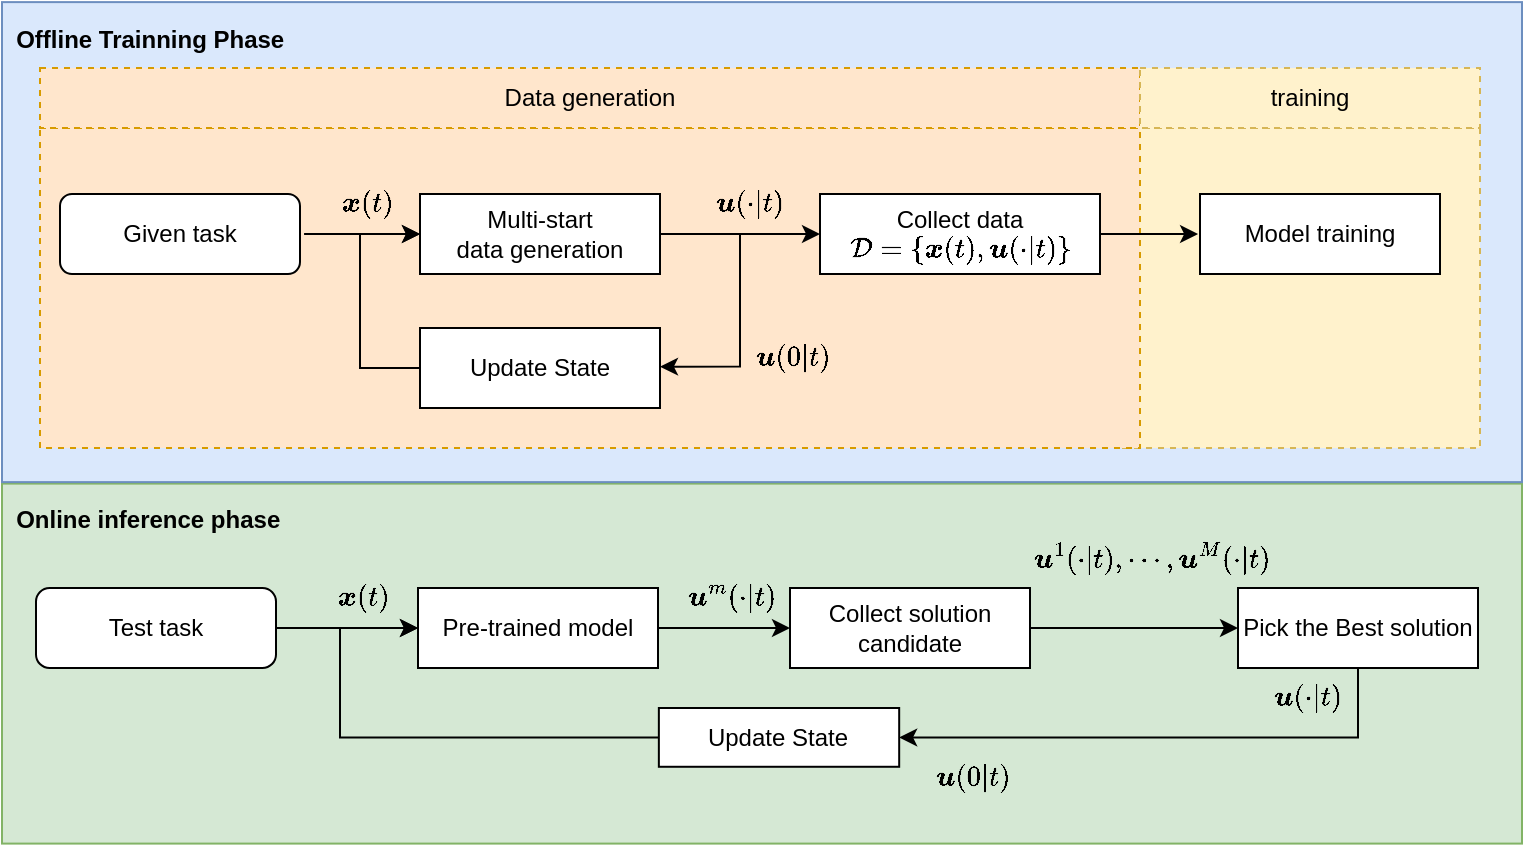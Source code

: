 <mxfile version="24.8.6">
  <diagram name="Page-1" id="e3gkD7dYZ0ZkzzBCNV1E">
    <mxGraphModel dx="3216" dy="857" grid="1" gridSize="10" guides="1" tooltips="1" connect="1" arrows="1" fold="1" page="1" pageScale="1" pageWidth="827" pageHeight="1169" math="1" shadow="0">
      <root>
        <mxCell id="0" />
        <mxCell id="1" parent="0" />
        <mxCell id="9mTSWFHz8PvkYDLNYMSd-1" value="" style="group" parent="1" vertex="1" connectable="0">
          <mxGeometry x="-1410" y="400" width="765" height="180" as="geometry" />
        </mxCell>
        <mxCell id="9mTSWFHz8PvkYDLNYMSd-2" value="&lt;h2&gt;&lt;br&gt;&lt;/h2&gt;" style="rounded=0;whiteSpace=wrap;html=1;labelBackgroundColor=none;fillColor=#d5e8d4;strokeColor=#82b366;align=left;" parent="9mTSWFHz8PvkYDLNYMSd-1" vertex="1">
          <mxGeometry y="-2.204" width="760" height="180" as="geometry" />
        </mxCell>
        <mxCell id="9mTSWFHz8PvkYDLNYMSd-3" value="Online inference phase" style="text;align=left;verticalAlign=middle;resizable=0;points=[];autosize=1;strokeColor=none;fillColor=none;labelBackgroundColor=none;labelBorderColor=none;fontColor=default;fontStyle=1" parent="9mTSWFHz8PvkYDLNYMSd-1" vertex="1">
          <mxGeometry x="5.073" width="150" height="30" as="geometry" />
        </mxCell>
        <mxCell id="9mTSWFHz8PvkYDLNYMSd-4" value="Update State" style="rounded=0;whiteSpace=wrap;html=1;labelBackgroundColor=none;glass=0;shadow=0;" parent="9mTSWFHz8PvkYDLNYMSd-1" vertex="1">
          <mxGeometry x="328.432" y="110.0" width="120.158" height="29.388" as="geometry" />
        </mxCell>
        <mxCell id="3uNPWDbjrMs0_n17cbbF-1" value="&lt;div style=&quot;&quot;&gt;$$\boldsymbol&amp;nbsp;{x}(t)$$&lt;/div&gt;" style="text;html=1;align=center;verticalAlign=middle;resizable=0;points=[];autosize=1;strokeColor=none;fillColor=none;" vertex="1" parent="9mTSWFHz8PvkYDLNYMSd-1">
          <mxGeometry x="110" y="40" width="140" height="30" as="geometry" />
        </mxCell>
        <mxCell id="3uNPWDbjrMs0_n17cbbF-2" value="&lt;div style=&quot;&quot;&gt;$$\boldsymbol&amp;nbsp;{u}^m(\cdot|t)$$&lt;/div&gt;" style="text;html=1;align=center;verticalAlign=middle;resizable=0;points=[];autosize=1;strokeColor=none;fillColor=none;" vertex="1" parent="9mTSWFHz8PvkYDLNYMSd-1">
          <mxGeometry x="270" y="40" width="190" height="30" as="geometry" />
        </mxCell>
        <mxCell id="9mTSWFHz8PvkYDLNYMSd-35" value="&lt;div style=&quot;&quot;&gt;$$\boldsymbol&amp;nbsp;{u}^{1}(\cdot|t), \cdots, \boldsymbol{u}^{M}(\cdot|t)$$&lt;/div&gt;" style="text;html=1;align=center;verticalAlign=middle;resizable=0;points=[];autosize=1;strokeColor=none;fillColor=none;" parent="9mTSWFHz8PvkYDLNYMSd-1" vertex="1">
          <mxGeometry x="385" y="20" width="380" height="30" as="geometry" />
        </mxCell>
        <mxCell id="3uNPWDbjrMs0_n17cbbF-3" value="&lt;div style=&quot;&quot;&gt;$$\boldsymbol&amp;nbsp;{u}(0|t)$$&lt;/div&gt;" style="text;html=1;align=center;verticalAlign=middle;resizable=0;points=[];autosize=1;strokeColor=none;fillColor=none;" vertex="1" parent="9mTSWFHz8PvkYDLNYMSd-1">
          <mxGeometry x="410" y="130" width="150" height="30" as="geometry" />
        </mxCell>
        <mxCell id="9mTSWFHz8PvkYDLNYMSd-5" value="" style="group" parent="1" vertex="1" connectable="0">
          <mxGeometry x="-1410" y="160" width="760" height="240" as="geometry" />
        </mxCell>
        <mxCell id="9mTSWFHz8PvkYDLNYMSd-6" value="&lt;h2&gt;&lt;br&gt;&lt;/h2&gt;" style="rounded=0;whiteSpace=wrap;html=1;labelBackgroundColor=none;fillColor=#dae8fc;strokeColor=#6c8ebf;align=left;" parent="9mTSWFHz8PvkYDLNYMSd-5" vertex="1">
          <mxGeometry y="-2.939" width="760" height="240" as="geometry" />
        </mxCell>
        <mxCell id="9mTSWFHz8PvkYDLNYMSd-7" value="Offline Trainning Phase" style="text;align=left;verticalAlign=middle;resizable=0;points=[];autosize=1;strokeColor=none;fillColor=none;labelBackgroundColor=none;labelBorderColor=none;fontColor=default;fontStyle=1" parent="9mTSWFHz8PvkYDLNYMSd-5" vertex="1">
          <mxGeometry x="5.073" width="150" height="30" as="geometry" />
        </mxCell>
        <mxCell id="9mTSWFHz8PvkYDLNYMSd-8" value="" style="rounded=0;whiteSpace=wrap;html=1;labelBackgroundColor=none;dashed=1;fillColor=#fff2cc;strokeColor=#d6b656;" parent="1" vertex="1">
          <mxGeometry x="-851" y="220" width="180" height="160" as="geometry" />
        </mxCell>
        <mxCell id="9mTSWFHz8PvkYDLNYMSd-9" value="" style="rounded=0;whiteSpace=wrap;html=1;labelBackgroundColor=none;dashed=1;fillColor=#ffe6cc;strokeColor=#d79b00;" parent="1" vertex="1">
          <mxGeometry x="-1391" y="220" width="550" height="160" as="geometry" />
        </mxCell>
        <mxCell id="9mTSWFHz8PvkYDLNYMSd-10" style="edgeStyle=orthogonalEdgeStyle;rounded=0;orthogonalLoop=1;jettySize=auto;html=1;exitX=1;exitY=0.5;exitDx=0;exitDy=0;entryX=0;entryY=0.5;entryDx=0;entryDy=0;" parent="1" source="9mTSWFHz8PvkYDLNYMSd-11" target="9mTSWFHz8PvkYDLNYMSd-18" edge="1">
          <mxGeometry relative="1" as="geometry" />
        </mxCell>
        <mxCell id="9mTSWFHz8PvkYDLNYMSd-11" value="Test task" style="rounded=1;whiteSpace=wrap;html=1;labelBackgroundColor=none;gradientColor=none;arcSize=17;" parent="1" vertex="1">
          <mxGeometry x="-1393" y="450" width="120" height="40" as="geometry" />
        </mxCell>
        <mxCell id="9mTSWFHz8PvkYDLNYMSd-12" value="Given task" style="rounded=1;whiteSpace=wrap;html=1;labelBackgroundColor=none;" parent="1" vertex="1">
          <mxGeometry x="-1381" y="253" width="120" height="40" as="geometry" />
        </mxCell>
        <mxCell id="9mTSWFHz8PvkYDLNYMSd-13" value="Multi-start &lt;br&gt;data generation" style="rounded=0;whiteSpace=wrap;html=1;labelBackgroundColor=none;" parent="1" vertex="1">
          <mxGeometry x="-1201" y="253" width="120" height="40" as="geometry" />
        </mxCell>
        <mxCell id="9mTSWFHz8PvkYDLNYMSd-14" value="Update State" style="rounded=0;whiteSpace=wrap;html=1;labelBackgroundColor=none;" parent="1" vertex="1">
          <mxGeometry x="-1201" y="320" width="120" height="40" as="geometry" />
        </mxCell>
        <mxCell id="9mTSWFHz8PvkYDLNYMSd-15" value="Collect data&lt;div&gt;&lt;br&gt;&lt;/div&gt;" style="rounded=0;whiteSpace=wrap;html=1;labelBackgroundColor=none;" parent="1" vertex="1">
          <mxGeometry x="-1001" y="253" width="140" height="40" as="geometry" />
        </mxCell>
        <mxCell id="9mTSWFHz8PvkYDLNYMSd-16" value="Model training" style="rounded=0;whiteSpace=wrap;html=1;labelBackgroundColor=none;" parent="1" vertex="1">
          <mxGeometry x="-811" y="253" width="120" height="40" as="geometry" />
        </mxCell>
        <mxCell id="9mTSWFHz8PvkYDLNYMSd-17" style="edgeStyle=orthogonalEdgeStyle;rounded=0;orthogonalLoop=1;jettySize=auto;html=1;exitX=1;exitY=0.5;exitDx=0;exitDy=0;entryX=0;entryY=0.5;entryDx=0;entryDy=0;" parent="1" source="9mTSWFHz8PvkYDLNYMSd-18" target="9mTSWFHz8PvkYDLNYMSd-20" edge="1">
          <mxGeometry relative="1" as="geometry" />
        </mxCell>
        <mxCell id="9mTSWFHz8PvkYDLNYMSd-18" value="Pre-trained model" style="rounded=0;whiteSpace=wrap;html=1;labelBackgroundColor=none;" parent="1" vertex="1">
          <mxGeometry x="-1202" y="450" width="120" height="40" as="geometry" />
        </mxCell>
        <mxCell id="9mTSWFHz8PvkYDLNYMSd-19" style="edgeStyle=orthogonalEdgeStyle;rounded=0;orthogonalLoop=1;jettySize=auto;html=1;exitX=1;exitY=0.5;exitDx=0;exitDy=0;" parent="1" source="9mTSWFHz8PvkYDLNYMSd-20" target="9mTSWFHz8PvkYDLNYMSd-22" edge="1">
          <mxGeometry relative="1" as="geometry" />
        </mxCell>
        <mxCell id="9mTSWFHz8PvkYDLNYMSd-20" value="Collect solution candidate" style="rounded=0;whiteSpace=wrap;html=1;labelBackgroundColor=none;" parent="1" vertex="1">
          <mxGeometry x="-1016" y="450" width="120" height="40" as="geometry" />
        </mxCell>
        <mxCell id="9mTSWFHz8PvkYDLNYMSd-21" style="edgeStyle=orthogonalEdgeStyle;rounded=0;orthogonalLoop=1;jettySize=auto;html=1;exitX=0.5;exitY=1;exitDx=0;exitDy=0;entryX=1;entryY=0.5;entryDx=0;entryDy=0;" parent="1" source="9mTSWFHz8PvkYDLNYMSd-22" target="9mTSWFHz8PvkYDLNYMSd-4" edge="1">
          <mxGeometry relative="1" as="geometry" />
        </mxCell>
        <mxCell id="9mTSWFHz8PvkYDLNYMSd-22" value="Pick the Best solution" style="rounded=0;whiteSpace=wrap;html=1;labelBackgroundColor=none;" parent="1" vertex="1">
          <mxGeometry x="-792" y="450" width="120" height="40" as="geometry" />
        </mxCell>
        <mxCell id="9mTSWFHz8PvkYDLNYMSd-23" value="" style="endArrow=classic;html=1;rounded=0;exitX=1.017;exitY=0.5;exitDx=0;exitDy=0;exitPerimeter=0;entryX=0;entryY=0.5;entryDx=0;entryDy=0;entryPerimeter=0;" parent="1" source="9mTSWFHz8PvkYDLNYMSd-12" target="9mTSWFHz8PvkYDLNYMSd-13" edge="1">
          <mxGeometry width="50" height="50" relative="1" as="geometry">
            <mxPoint x="-1261" y="303" as="sourcePoint" />
            <mxPoint x="-1211" y="253" as="targetPoint" />
          </mxGeometry>
        </mxCell>
        <mxCell id="9mTSWFHz8PvkYDLNYMSd-24" value="" style="endArrow=classic;html=1;rounded=0;exitX=1;exitY=0.5;exitDx=0;exitDy=0;exitPerimeter=0;entryX=0;entryY=0.5;entryDx=0;entryDy=0;entryPerimeter=0;" parent="1" source="9mTSWFHz8PvkYDLNYMSd-13" target="9mTSWFHz8PvkYDLNYMSd-15" edge="1">
          <mxGeometry width="50" height="50" relative="1" as="geometry">
            <mxPoint x="-1121" y="393" as="sourcePoint" />
            <mxPoint x="-1021" y="273" as="targetPoint" />
          </mxGeometry>
        </mxCell>
        <mxCell id="9mTSWFHz8PvkYDLNYMSd-25" value="&lt;div style=&quot;&quot;&gt;$$\boldsymbol&amp;nbsp;{x}(t)$$&lt;/div&gt;" style="text;html=1;align=center;verticalAlign=middle;resizable=0;points=[];autosize=1;strokeColor=none;fillColor=none;" parent="1" vertex="1">
          <mxGeometry x="-1298" y="243" width="140" height="30" as="geometry" />
        </mxCell>
        <mxCell id="9mTSWFHz8PvkYDLNYMSd-26" value="&lt;div style=&quot;&quot;&gt;$$\boldsymbol&amp;nbsp;{u}(\cdot|t)$$&lt;/div&gt;" style="text;html=1;align=center;verticalAlign=middle;resizable=0;points=[];autosize=1;strokeColor=none;fillColor=none;" parent="1" vertex="1">
          <mxGeometry x="-1121" y="243" width="170" height="30" as="geometry" />
        </mxCell>
        <mxCell id="9mTSWFHz8PvkYDLNYMSd-27" value="" style="endArrow=classic;html=1;rounded=0;exitX=1;exitY=0.5;exitDx=0;exitDy=0;exitPerimeter=0;edgeStyle=orthogonalEdgeStyle;entryX=1;entryY=0.483;entryDx=0;entryDy=0;entryPerimeter=0;" parent="1" source="9mTSWFHz8PvkYDLNYMSd-13" target="9mTSWFHz8PvkYDLNYMSd-14" edge="1">
          <mxGeometry width="50" height="50" relative="1" as="geometry">
            <mxPoint x="-871" y="493" as="sourcePoint" />
            <mxPoint x="-821" y="443" as="targetPoint" />
            <Array as="points">
              <mxPoint x="-1041" y="273" />
              <mxPoint x="-1041" y="339" />
            </Array>
          </mxGeometry>
        </mxCell>
        <mxCell id="9mTSWFHz8PvkYDLNYMSd-28" value="" style="endArrow=classic;html=1;rounded=0;exitX=0;exitY=0.5;exitDx=0;exitDy=0;exitPerimeter=0;edgeStyle=orthogonalEdgeStyle;entryX=0;entryY=0.5;entryDx=0;entryDy=0;entryPerimeter=0;" parent="1" source="9mTSWFHz8PvkYDLNYMSd-14" target="9mTSWFHz8PvkYDLNYMSd-13" edge="1">
          <mxGeometry width="50" height="50" relative="1" as="geometry">
            <mxPoint x="-871" y="493" as="sourcePoint" />
            <mxPoint x="-1231" y="303" as="targetPoint" />
            <Array as="points">
              <mxPoint x="-1231" y="340" />
              <mxPoint x="-1231" y="273" />
            </Array>
          </mxGeometry>
        </mxCell>
        <mxCell id="9mTSWFHz8PvkYDLNYMSd-29" value="" style="endArrow=classic;html=1;rounded=0;exitX=1;exitY=0.5;exitDx=0;exitDy=0;exitPerimeter=0;entryX=-0.008;entryY=0.5;entryDx=0;entryDy=0;entryPerimeter=0;" parent="1" source="9mTSWFHz8PvkYDLNYMSd-15" target="9mTSWFHz8PvkYDLNYMSd-16" edge="1">
          <mxGeometry width="50" height="50" relative="1" as="geometry">
            <mxPoint x="-831" y="323" as="sourcePoint" />
            <mxPoint x="-781" y="273" as="targetPoint" />
          </mxGeometry>
        </mxCell>
        <mxCell id="9mTSWFHz8PvkYDLNYMSd-30" value="" style="group" parent="1" vertex="1" connectable="0">
          <mxGeometry x="-1391" y="180" width="720" height="30" as="geometry" />
        </mxCell>
        <mxCell id="9mTSWFHz8PvkYDLNYMSd-31" value="Data generation" style="rounded=0;whiteSpace=wrap;html=1;labelBackgroundColor=none;dashed=1;fillColor=#ffe6cc;strokeColor=#d79b00;" parent="9mTSWFHz8PvkYDLNYMSd-30" vertex="1">
          <mxGeometry y="10" width="550" height="30" as="geometry" />
        </mxCell>
        <mxCell id="9mTSWFHz8PvkYDLNYMSd-32" value="training" style="rounded=0;whiteSpace=wrap;html=1;labelBackgroundColor=none;dashed=1;fillColor=#fff2cc;strokeColor=#d6b656;" parent="9mTSWFHz8PvkYDLNYMSd-30" vertex="1">
          <mxGeometry x="550" y="10" width="170" height="30" as="geometry" />
        </mxCell>
        <mxCell id="9mTSWFHz8PvkYDLNYMSd-33" value="&lt;span style=&quot;text-wrap: wrap;&quot;&gt;$$\mathcal{D}=\{\boldsymbol{x}(t),\boldsymbol{u}(\cdot|t)\}$$&lt;/span&gt;" style="text;html=1;align=center;verticalAlign=middle;resizable=0;points=[];autosize=1;strokeColor=none;fillColor=none;" parent="1" vertex="1">
          <mxGeometry x="-1106" y="266" width="350" height="30" as="geometry" />
        </mxCell>
        <mxCell id="9mTSWFHz8PvkYDLNYMSd-37" value="&lt;div style=&quot;&quot;&gt;$$\boldsymbol&amp;nbsp;{u}(\cdot|t)$$&lt;/div&gt;" style="text;html=1;align=center;verticalAlign=middle;resizable=0;points=[];autosize=1;strokeColor=none;fillColor=none;" parent="1" vertex="1">
          <mxGeometry x="-842" y="490" width="170" height="30" as="geometry" />
        </mxCell>
        <mxCell id="9mTSWFHz8PvkYDLNYMSd-38" style="edgeStyle=orthogonalEdgeStyle;rounded=0;orthogonalLoop=1;jettySize=auto;html=1;exitX=0;exitY=0.5;exitDx=0;exitDy=0;entryX=0;entryY=0.5;entryDx=0;entryDy=0;" parent="1" source="9mTSWFHz8PvkYDLNYMSd-4" target="9mTSWFHz8PvkYDLNYMSd-18" edge="1">
          <mxGeometry relative="1" as="geometry">
            <Array as="points">
              <mxPoint x="-1241" y="525" />
              <mxPoint x="-1241" y="470" />
            </Array>
          </mxGeometry>
        </mxCell>
        <mxCell id="tGmIHbTgJq2UJD_eWNQQ-1" value="&lt;div style=&quot;&quot;&gt;$$\boldsymbol&amp;nbsp;{u}(0|t)$$&lt;/div&gt;" style="text;html=1;align=center;verticalAlign=middle;resizable=0;points=[];autosize=1;strokeColor=none;fillColor=none;" parent="1" vertex="1">
          <mxGeometry x="-1090" y="320" width="150" height="30" as="geometry" />
        </mxCell>
      </root>
    </mxGraphModel>
  </diagram>
</mxfile>

